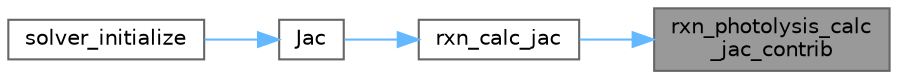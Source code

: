 digraph "rxn_photolysis_calc_jac_contrib"
{
 // LATEX_PDF_SIZE
  bgcolor="transparent";
  edge [fontname=Helvetica,fontsize=10,labelfontname=Helvetica,labelfontsize=10];
  node [fontname=Helvetica,fontsize=10,shape=box,height=0.2,width=0.4];
  rankdir="RL";
  Node1 [label="rxn_photolysis_calc\l_jac_contrib",height=0.2,width=0.4,color="gray40", fillcolor="grey60", style="filled", fontcolor="black",tooltip="Calculate contributions to the Jacobian from this reaction."];
  Node1 -> Node2 [dir="back",color="steelblue1",style="solid"];
  Node2 [label="rxn_calc_jac",height=0.2,width=0.4,color="grey40", fillcolor="white", style="filled",URL="$rxn__solver_8c.html#ad44deb65b9845d05c6bd148e3378b42a",tooltip="Calculate the Jacobian."];
  Node2 -> Node3 [dir="back",color="steelblue1",style="solid"];
  Node3 [label="Jac",height=0.2,width=0.4,color="grey40", fillcolor="white", style="filled",URL="$camp__solver_8c.html#a13451d507558a61a2353adfed58db468",tooltip="Compute the Jacobian."];
  Node3 -> Node4 [dir="back",color="steelblue1",style="solid"];
  Node4 [label="solver_initialize",height=0.2,width=0.4,color="grey40", fillcolor="white", style="filled",URL="$camp__solver_8c.html#a599ffdef916b139a1690bfd41aa386b6",tooltip="Solver initialization."];
}
